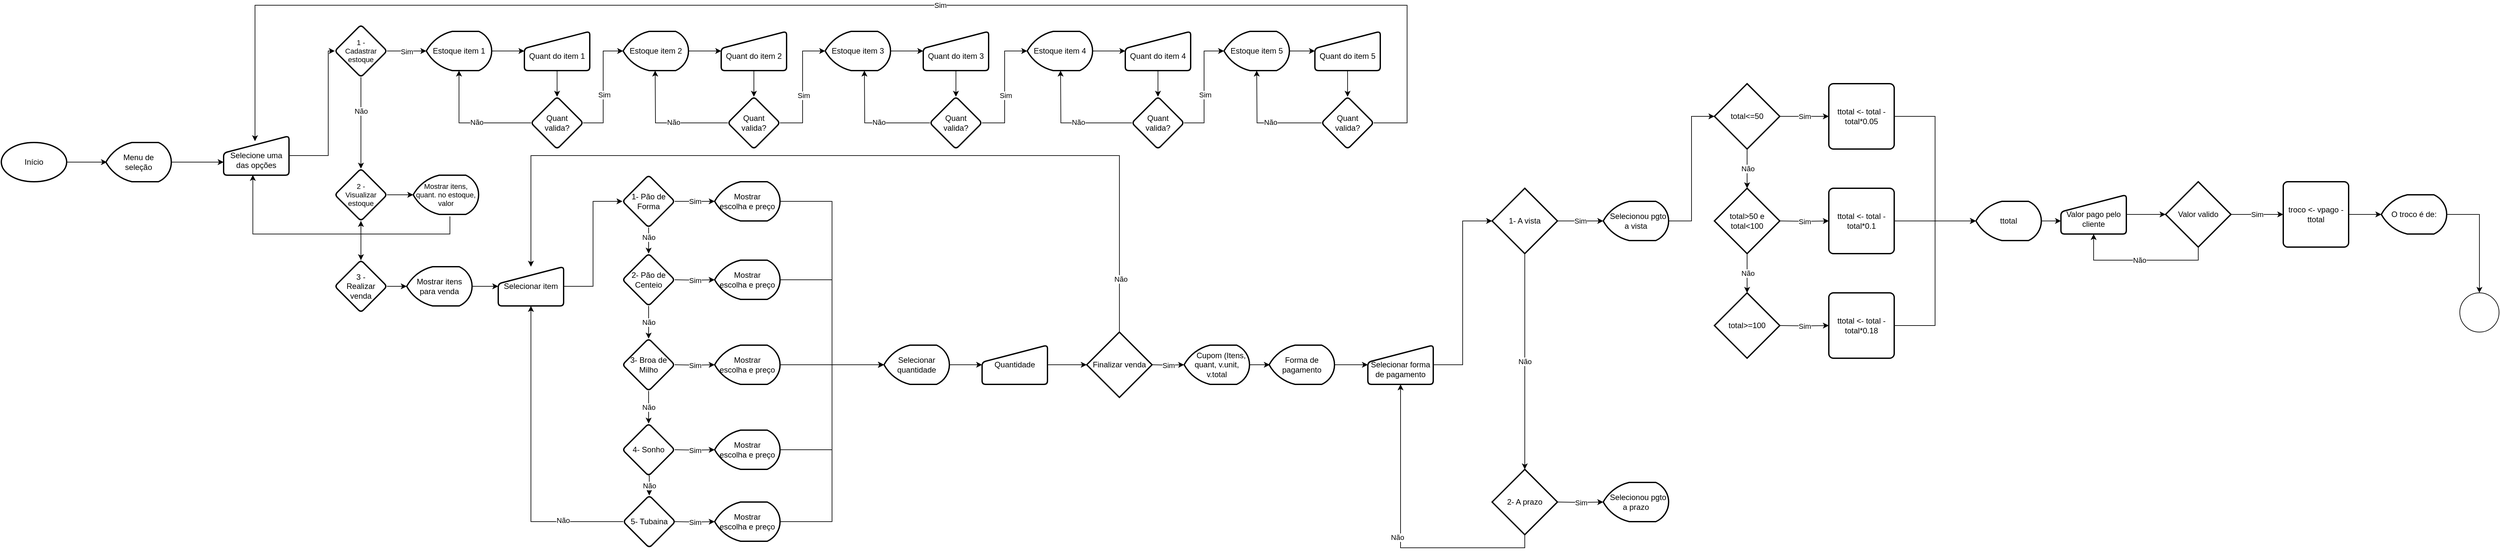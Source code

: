 <mxfile version="21.1.8" type="github">
  <diagram name="Página-1" id="OIUwpwaMgwmhtbwfHeuS">
    <mxGraphModel dx="861" dy="465" grid="1" gridSize="10" guides="1" tooltips="1" connect="1" arrows="1" fold="1" page="1" pageScale="1" pageWidth="827" pageHeight="1169" math="0" shadow="0">
      <root>
        <mxCell id="0" />
        <mxCell id="1" parent="0" />
        <mxCell id="6ZioNpx4KFucAL6pxvhm-4" value="" style="edgeStyle=orthogonalEdgeStyle;rounded=0;orthogonalLoop=1;jettySize=auto;html=1;" edge="1" parent="1" source="6ZioNpx4KFucAL6pxvhm-1">
          <mxGeometry relative="1" as="geometry">
            <mxPoint x="201.5" y="260" as="targetPoint" />
          </mxGeometry>
        </mxCell>
        <mxCell id="6ZioNpx4KFucAL6pxvhm-1" value="Início" style="strokeWidth=2;html=1;shape=mxgraph.flowchart.start_1;whiteSpace=wrap;direction=west;" vertex="1" parent="1">
          <mxGeometry x="40" y="230" width="100" height="60" as="geometry" />
        </mxCell>
        <mxCell id="6ZioNpx4KFucAL6pxvhm-12" value="" style="edgeStyle=orthogonalEdgeStyle;rounded=0;orthogonalLoop=1;jettySize=auto;html=1;" edge="1" parent="1" source="6ZioNpx4KFucAL6pxvhm-8">
          <mxGeometry relative="1" as="geometry">
            <mxPoint x="380" y="260" as="targetPoint" />
          </mxGeometry>
        </mxCell>
        <mxCell id="6ZioNpx4KFucAL6pxvhm-8" value="Menu de&lt;br&gt;seleção" style="strokeWidth=2;html=1;shape=mxgraph.flowchart.display;whiteSpace=wrap;" vertex="1" parent="1">
          <mxGeometry x="200" y="230" width="100" height="60" as="geometry" />
        </mxCell>
        <mxCell id="6ZioNpx4KFucAL6pxvhm-16" value="" style="edgeStyle=orthogonalEdgeStyle;rounded=0;orthogonalLoop=1;jettySize=auto;html=1;" edge="1" parent="1" source="6ZioNpx4KFucAL6pxvhm-14" target="6ZioNpx4KFucAL6pxvhm-15">
          <mxGeometry relative="1" as="geometry">
            <Array as="points">
              <mxPoint x="540" y="250" />
              <mxPoint x="540" y="90" />
            </Array>
          </mxGeometry>
        </mxCell>
        <mxCell id="6ZioNpx4KFucAL6pxvhm-14" value="&lt;br&gt;Selecione uma das opções" style="html=1;strokeWidth=2;shape=manualInput;whiteSpace=wrap;rounded=1;size=26;arcSize=11;" vertex="1" parent="1">
          <mxGeometry x="380" y="220" width="100" height="60" as="geometry" />
        </mxCell>
        <mxCell id="6ZioNpx4KFucAL6pxvhm-18" value="Sim" style="edgeStyle=orthogonalEdgeStyle;rounded=0;orthogonalLoop=1;jettySize=auto;html=1;" edge="1" parent="1" source="6ZioNpx4KFucAL6pxvhm-15">
          <mxGeometry relative="1" as="geometry">
            <mxPoint x="690" y="90" as="targetPoint" />
          </mxGeometry>
        </mxCell>
        <mxCell id="_GQpZyahM_DliSHLMApN-1" style="edgeStyle=orthogonalEdgeStyle;rounded=0;orthogonalLoop=1;jettySize=auto;html=1;entryX=0.5;entryY=0;entryDx=0;entryDy=0;" edge="1" parent="1" source="6ZioNpx4KFucAL6pxvhm-15" target="_GQpZyahM_DliSHLMApN-3">
          <mxGeometry relative="1" as="geometry">
            <mxPoint x="590" y="290" as="targetPoint" />
          </mxGeometry>
        </mxCell>
        <mxCell id="_GQpZyahM_DliSHLMApN-4" value="Não" style="edgeLabel;html=1;align=center;verticalAlign=middle;resizable=0;points=[];" vertex="1" connectable="0" parent="_GQpZyahM_DliSHLMApN-1">
          <mxGeometry x="-0.263" relative="1" as="geometry">
            <mxPoint as="offset" />
          </mxGeometry>
        </mxCell>
        <mxCell id="6ZioNpx4KFucAL6pxvhm-15" value="1 -&lt;br style=&quot;font-size: 11px;&quot;&gt;Cadastrar&lt;br style=&quot;font-size: 11px;&quot;&gt;estoque" style="rhombus;whiteSpace=wrap;html=1;strokeWidth=2;rounded=1;arcSize=11;fontSize=11;" vertex="1" parent="1">
          <mxGeometry x="550" y="50" width="80" height="80" as="geometry" />
        </mxCell>
        <mxCell id="6ZioNpx4KFucAL6pxvhm-26" value="" style="edgeStyle=orthogonalEdgeStyle;rounded=0;orthogonalLoop=1;jettySize=auto;html=1;" edge="1" parent="1" source="6ZioNpx4KFucAL6pxvhm-20" target="6ZioNpx4KFucAL6pxvhm-25">
          <mxGeometry relative="1" as="geometry" />
        </mxCell>
        <mxCell id="6ZioNpx4KFucAL6pxvhm-20" value="Estoque item 1" style="strokeWidth=2;html=1;shape=mxgraph.flowchart.display;whiteSpace=wrap;" vertex="1" parent="1">
          <mxGeometry x="690" y="60" width="100" height="60" as="geometry" />
        </mxCell>
        <mxCell id="6ZioNpx4KFucAL6pxvhm-55" style="edgeStyle=orthogonalEdgeStyle;rounded=0;orthogonalLoop=1;jettySize=auto;html=1;" edge="1" parent="1" source="6ZioNpx4KFucAL6pxvhm-25" target="6ZioNpx4KFucAL6pxvhm-53">
          <mxGeometry relative="1" as="geometry" />
        </mxCell>
        <mxCell id="6ZioNpx4KFucAL6pxvhm-25" value="&lt;br&gt;Quant do item 1" style="html=1;strokeWidth=2;shape=manualInput;whiteSpace=wrap;rounded=1;size=26;arcSize=11;" vertex="1" parent="1">
          <mxGeometry x="840" y="60" width="100" height="60" as="geometry" />
        </mxCell>
        <mxCell id="6ZioNpx4KFucAL6pxvhm-27" value="" style="edgeStyle=orthogonalEdgeStyle;rounded=0;orthogonalLoop=1;jettySize=auto;html=1;" edge="1" parent="1" source="6ZioNpx4KFucAL6pxvhm-28" target="6ZioNpx4KFucAL6pxvhm-29">
          <mxGeometry relative="1" as="geometry" />
        </mxCell>
        <mxCell id="6ZioNpx4KFucAL6pxvhm-28" value="Estoque item 2" style="strokeWidth=2;html=1;shape=mxgraph.flowchart.display;whiteSpace=wrap;" vertex="1" parent="1">
          <mxGeometry x="991" y="60" width="100" height="60" as="geometry" />
        </mxCell>
        <mxCell id="6ZioNpx4KFucAL6pxvhm-91" value="" style="edgeStyle=orthogonalEdgeStyle;rounded=0;orthogonalLoop=1;jettySize=auto;html=1;" edge="1" parent="1" source="6ZioNpx4KFucAL6pxvhm-29" target="6ZioNpx4KFucAL6pxvhm-64">
          <mxGeometry relative="1" as="geometry" />
        </mxCell>
        <mxCell id="6ZioNpx4KFucAL6pxvhm-29" value="&lt;br&gt;Quant do item 2" style="html=1;strokeWidth=2;shape=manualInput;whiteSpace=wrap;rounded=1;size=26;arcSize=11;" vertex="1" parent="1">
          <mxGeometry x="1141" y="60" width="100" height="60" as="geometry" />
        </mxCell>
        <mxCell id="6ZioNpx4KFucAL6pxvhm-32" value="" style="edgeStyle=orthogonalEdgeStyle;rounded=0;orthogonalLoop=1;jettySize=auto;html=1;" edge="1" parent="1" source="6ZioNpx4KFucAL6pxvhm-33" target="6ZioNpx4KFucAL6pxvhm-34">
          <mxGeometry relative="1" as="geometry" />
        </mxCell>
        <mxCell id="6ZioNpx4KFucAL6pxvhm-33" value="Estoque item 3" style="strokeWidth=2;html=1;shape=mxgraph.flowchart.display;whiteSpace=wrap;" vertex="1" parent="1">
          <mxGeometry x="1300" y="60" width="100" height="60" as="geometry" />
        </mxCell>
        <mxCell id="6ZioNpx4KFucAL6pxvhm-93" style="edgeStyle=orthogonalEdgeStyle;rounded=0;orthogonalLoop=1;jettySize=auto;html=1;entryX=0.5;entryY=0;entryDx=0;entryDy=0;" edge="1" parent="1" source="6ZioNpx4KFucAL6pxvhm-34" target="6ZioNpx4KFucAL6pxvhm-70">
          <mxGeometry relative="1" as="geometry" />
        </mxCell>
        <mxCell id="6ZioNpx4KFucAL6pxvhm-34" value="&lt;br&gt;Quant do item 3" style="html=1;strokeWidth=2;shape=manualInput;whiteSpace=wrap;rounded=1;size=26;arcSize=11;" vertex="1" parent="1">
          <mxGeometry x="1450" y="60" width="100" height="60" as="geometry" />
        </mxCell>
        <mxCell id="6ZioNpx4KFucAL6pxvhm-38" value="" style="edgeStyle=orthogonalEdgeStyle;rounded=0;orthogonalLoop=1;jettySize=auto;html=1;" edge="1" parent="1" source="6ZioNpx4KFucAL6pxvhm-39" target="6ZioNpx4KFucAL6pxvhm-40">
          <mxGeometry relative="1" as="geometry" />
        </mxCell>
        <mxCell id="6ZioNpx4KFucAL6pxvhm-39" value="Estoque item 4" style="strokeWidth=2;html=1;shape=mxgraph.flowchart.display;whiteSpace=wrap;" vertex="1" parent="1">
          <mxGeometry x="1609" y="60" width="100" height="60" as="geometry" />
        </mxCell>
        <mxCell id="6ZioNpx4KFucAL6pxvhm-94" style="edgeStyle=orthogonalEdgeStyle;rounded=0;orthogonalLoop=1;jettySize=auto;html=1;" edge="1" parent="1" source="6ZioNpx4KFucAL6pxvhm-40" target="6ZioNpx4KFucAL6pxvhm-85">
          <mxGeometry relative="1" as="geometry" />
        </mxCell>
        <mxCell id="6ZioNpx4KFucAL6pxvhm-40" value="&lt;br&gt;Quant do item 4" style="html=1;strokeWidth=2;shape=manualInput;whiteSpace=wrap;rounded=1;size=26;arcSize=11;" vertex="1" parent="1">
          <mxGeometry x="1759" y="60" width="100" height="60" as="geometry" />
        </mxCell>
        <mxCell id="6ZioNpx4KFucAL6pxvhm-42" value="" style="edgeStyle=orthogonalEdgeStyle;rounded=0;orthogonalLoop=1;jettySize=auto;html=1;" edge="1" parent="1" source="6ZioNpx4KFucAL6pxvhm-43" target="6ZioNpx4KFucAL6pxvhm-44">
          <mxGeometry relative="1" as="geometry" />
        </mxCell>
        <mxCell id="6ZioNpx4KFucAL6pxvhm-43" value="Estoque item 5" style="strokeWidth=2;html=1;shape=mxgraph.flowchart.display;whiteSpace=wrap;" vertex="1" parent="1">
          <mxGeometry x="1910" y="60" width="100" height="60" as="geometry" />
        </mxCell>
        <mxCell id="6ZioNpx4KFucAL6pxvhm-95" style="edgeStyle=orthogonalEdgeStyle;rounded=0;orthogonalLoop=1;jettySize=auto;html=1;entryX=0.5;entryY=0;entryDx=0;entryDy=0;" edge="1" parent="1" source="6ZioNpx4KFucAL6pxvhm-44" target="6ZioNpx4KFucAL6pxvhm-90">
          <mxGeometry relative="1" as="geometry" />
        </mxCell>
        <mxCell id="6ZioNpx4KFucAL6pxvhm-44" value="&lt;br&gt;Quant do item 5" style="html=1;strokeWidth=2;shape=manualInput;whiteSpace=wrap;rounded=1;size=26;arcSize=11;" vertex="1" parent="1">
          <mxGeometry x="2049" y="60" width="100" height="60" as="geometry" />
        </mxCell>
        <mxCell id="6ZioNpx4KFucAL6pxvhm-56" style="edgeStyle=orthogonalEdgeStyle;rounded=0;orthogonalLoop=1;jettySize=auto;html=1;entryX=0;entryY=0.5;entryDx=0;entryDy=0;entryPerimeter=0;" edge="1" parent="1" source="6ZioNpx4KFucAL6pxvhm-53" target="6ZioNpx4KFucAL6pxvhm-28">
          <mxGeometry relative="1" as="geometry" />
        </mxCell>
        <mxCell id="6ZioNpx4KFucAL6pxvhm-57" value="Sim" style="edgeLabel;html=1;align=center;verticalAlign=middle;resizable=0;points=[];" vertex="1" connectable="0" parent="6ZioNpx4KFucAL6pxvhm-56">
          <mxGeometry x="-0.14" relative="1" as="geometry">
            <mxPoint x="1" as="offset" />
          </mxGeometry>
        </mxCell>
        <mxCell id="6ZioNpx4KFucAL6pxvhm-58" style="edgeStyle=orthogonalEdgeStyle;rounded=0;orthogonalLoop=1;jettySize=auto;html=1;" edge="1" parent="1" source="6ZioNpx4KFucAL6pxvhm-53" target="6ZioNpx4KFucAL6pxvhm-20">
          <mxGeometry relative="1" as="geometry" />
        </mxCell>
        <mxCell id="6ZioNpx4KFucAL6pxvhm-59" value="Não" style="edgeLabel;html=1;align=center;verticalAlign=middle;resizable=0;points=[];" vertex="1" connectable="0" parent="6ZioNpx4KFucAL6pxvhm-58">
          <mxGeometry x="-0.126" y="-1" relative="1" as="geometry">
            <mxPoint as="offset" />
          </mxGeometry>
        </mxCell>
        <mxCell id="6ZioNpx4KFucAL6pxvhm-53" value="Quant&lt;br&gt;valida?" style="rhombus;whiteSpace=wrap;html=1;strokeWidth=2;rounded=1;arcSize=11;" vertex="1" parent="1">
          <mxGeometry x="850" y="160" width="80" height="80" as="geometry" />
        </mxCell>
        <mxCell id="6ZioNpx4KFucAL6pxvhm-60" style="edgeStyle=orthogonalEdgeStyle;rounded=0;orthogonalLoop=1;jettySize=auto;html=1;entryX=0;entryY=0.5;entryDx=0;entryDy=0;entryPerimeter=0;" edge="1" parent="1" source="6ZioNpx4KFucAL6pxvhm-64" target="6ZioNpx4KFucAL6pxvhm-33">
          <mxGeometry relative="1" as="geometry">
            <mxPoint x="1291" y="90" as="targetPoint" />
          </mxGeometry>
        </mxCell>
        <mxCell id="6ZioNpx4KFucAL6pxvhm-61" value="Sim" style="edgeLabel;html=1;align=center;verticalAlign=middle;resizable=0;points=[];" vertex="1" connectable="0" parent="6ZioNpx4KFucAL6pxvhm-60">
          <mxGeometry x="-0.14" relative="1" as="geometry">
            <mxPoint x="1" as="offset" />
          </mxGeometry>
        </mxCell>
        <mxCell id="6ZioNpx4KFucAL6pxvhm-62" style="edgeStyle=orthogonalEdgeStyle;rounded=0;orthogonalLoop=1;jettySize=auto;html=1;" edge="1" parent="1" source="6ZioNpx4KFucAL6pxvhm-64">
          <mxGeometry relative="1" as="geometry">
            <mxPoint x="1040" y="120" as="targetPoint" />
          </mxGeometry>
        </mxCell>
        <mxCell id="6ZioNpx4KFucAL6pxvhm-63" value="Não" style="edgeLabel;html=1;align=center;verticalAlign=middle;resizable=0;points=[];" vertex="1" connectable="0" parent="6ZioNpx4KFucAL6pxvhm-62">
          <mxGeometry x="-0.126" y="-1" relative="1" as="geometry">
            <mxPoint as="offset" />
          </mxGeometry>
        </mxCell>
        <mxCell id="6ZioNpx4KFucAL6pxvhm-64" value="Quant&lt;br&gt;valida?" style="rhombus;whiteSpace=wrap;html=1;strokeWidth=2;rounded=1;arcSize=11;" vertex="1" parent="1">
          <mxGeometry x="1151" y="160" width="80" height="80" as="geometry" />
        </mxCell>
        <mxCell id="6ZioNpx4KFucAL6pxvhm-66" style="edgeStyle=orthogonalEdgeStyle;rounded=0;orthogonalLoop=1;jettySize=auto;html=1;entryX=0;entryY=0.5;entryDx=0;entryDy=0;entryPerimeter=0;" edge="1" parent="1" source="6ZioNpx4KFucAL6pxvhm-70" target="6ZioNpx4KFucAL6pxvhm-39">
          <mxGeometry relative="1" as="geometry">
            <mxPoint x="1620" y="90" as="targetPoint" />
          </mxGeometry>
        </mxCell>
        <mxCell id="6ZioNpx4KFucAL6pxvhm-67" value="Sim" style="edgeLabel;html=1;align=center;verticalAlign=middle;resizable=0;points=[];" vertex="1" connectable="0" parent="6ZioNpx4KFucAL6pxvhm-66">
          <mxGeometry x="-0.14" relative="1" as="geometry">
            <mxPoint x="1" as="offset" />
          </mxGeometry>
        </mxCell>
        <mxCell id="6ZioNpx4KFucAL6pxvhm-68" style="edgeStyle=orthogonalEdgeStyle;rounded=0;orthogonalLoop=1;jettySize=auto;html=1;" edge="1" parent="1" source="6ZioNpx4KFucAL6pxvhm-70">
          <mxGeometry relative="1" as="geometry">
            <mxPoint x="1360" y="120" as="targetPoint" />
          </mxGeometry>
        </mxCell>
        <mxCell id="6ZioNpx4KFucAL6pxvhm-69" value="Não" style="edgeLabel;html=1;align=center;verticalAlign=middle;resizable=0;points=[];" vertex="1" connectable="0" parent="6ZioNpx4KFucAL6pxvhm-68">
          <mxGeometry x="-0.126" y="-1" relative="1" as="geometry">
            <mxPoint as="offset" />
          </mxGeometry>
        </mxCell>
        <mxCell id="6ZioNpx4KFucAL6pxvhm-70" value="Quant&lt;br&gt;valida?" style="rhombus;whiteSpace=wrap;html=1;strokeWidth=2;rounded=1;arcSize=11;" vertex="1" parent="1">
          <mxGeometry x="1460" y="160" width="80" height="80" as="geometry" />
        </mxCell>
        <mxCell id="6ZioNpx4KFucAL6pxvhm-81" style="edgeStyle=orthogonalEdgeStyle;rounded=0;orthogonalLoop=1;jettySize=auto;html=1;entryX=0;entryY=0.5;entryDx=0;entryDy=0;entryPerimeter=0;" edge="1" parent="1" source="6ZioNpx4KFucAL6pxvhm-85" target="6ZioNpx4KFucAL6pxvhm-43">
          <mxGeometry relative="1" as="geometry">
            <mxPoint x="1920" y="90" as="targetPoint" />
          </mxGeometry>
        </mxCell>
        <mxCell id="6ZioNpx4KFucAL6pxvhm-82" value="Sim" style="edgeLabel;html=1;align=center;verticalAlign=middle;resizable=0;points=[];" vertex="1" connectable="0" parent="6ZioNpx4KFucAL6pxvhm-81">
          <mxGeometry x="-0.14" relative="1" as="geometry">
            <mxPoint x="1" as="offset" />
          </mxGeometry>
        </mxCell>
        <mxCell id="6ZioNpx4KFucAL6pxvhm-83" style="edgeStyle=orthogonalEdgeStyle;rounded=0;orthogonalLoop=1;jettySize=auto;html=1;" edge="1" parent="1" source="6ZioNpx4KFucAL6pxvhm-85">
          <mxGeometry relative="1" as="geometry">
            <mxPoint x="1660" y="120" as="targetPoint" />
          </mxGeometry>
        </mxCell>
        <mxCell id="6ZioNpx4KFucAL6pxvhm-84" value="Não" style="edgeLabel;html=1;align=center;verticalAlign=middle;resizable=0;points=[];" vertex="1" connectable="0" parent="6ZioNpx4KFucAL6pxvhm-83">
          <mxGeometry x="-0.126" y="-1" relative="1" as="geometry">
            <mxPoint as="offset" />
          </mxGeometry>
        </mxCell>
        <mxCell id="6ZioNpx4KFucAL6pxvhm-85" value="Quant&lt;br&gt;valida?" style="rhombus;whiteSpace=wrap;html=1;strokeWidth=2;rounded=1;arcSize=11;" vertex="1" parent="1">
          <mxGeometry x="1769" y="160" width="80" height="80" as="geometry" />
        </mxCell>
        <mxCell id="6ZioNpx4KFucAL6pxvhm-86" style="edgeStyle=orthogonalEdgeStyle;rounded=0;orthogonalLoop=1;jettySize=auto;html=1;entryX=0.48;entryY=0.133;entryDx=0;entryDy=0;entryPerimeter=0;" edge="1" parent="1" source="6ZioNpx4KFucAL6pxvhm-90" target="6ZioNpx4KFucAL6pxvhm-14">
          <mxGeometry relative="1" as="geometry">
            <mxPoint x="2210" y="90" as="targetPoint" />
            <Array as="points">
              <mxPoint x="2190" y="200" />
              <mxPoint x="2190" y="20" />
              <mxPoint x="428" y="20" />
            </Array>
          </mxGeometry>
        </mxCell>
        <mxCell id="6ZioNpx4KFucAL6pxvhm-87" value="Sim" style="edgeLabel;html=1;align=center;verticalAlign=middle;resizable=0;points=[];" vertex="1" connectable="0" parent="6ZioNpx4KFucAL6pxvhm-86">
          <mxGeometry x="-0.14" relative="1" as="geometry">
            <mxPoint x="1" as="offset" />
          </mxGeometry>
        </mxCell>
        <mxCell id="6ZioNpx4KFucAL6pxvhm-88" style="edgeStyle=orthogonalEdgeStyle;rounded=0;orthogonalLoop=1;jettySize=auto;html=1;" edge="1" parent="1" source="6ZioNpx4KFucAL6pxvhm-90">
          <mxGeometry relative="1" as="geometry">
            <mxPoint x="1960" y="120" as="targetPoint" />
          </mxGeometry>
        </mxCell>
        <mxCell id="6ZioNpx4KFucAL6pxvhm-89" value="Não" style="edgeLabel;html=1;align=center;verticalAlign=middle;resizable=0;points=[];" vertex="1" connectable="0" parent="6ZioNpx4KFucAL6pxvhm-88">
          <mxGeometry x="-0.126" y="-1" relative="1" as="geometry">
            <mxPoint as="offset" />
          </mxGeometry>
        </mxCell>
        <mxCell id="6ZioNpx4KFucAL6pxvhm-90" value="Quant&lt;br&gt;valida?" style="rhombus;whiteSpace=wrap;html=1;strokeWidth=2;rounded=1;arcSize=11;" vertex="1" parent="1">
          <mxGeometry x="2059" y="160" width="80" height="80" as="geometry" />
        </mxCell>
        <mxCell id="_GQpZyahM_DliSHLMApN-5" style="edgeStyle=orthogonalEdgeStyle;rounded=0;orthogonalLoop=1;jettySize=auto;html=1;entryX=0;entryY=0.5;entryDx=0;entryDy=0;entryPerimeter=0;" edge="1" parent="1" source="_GQpZyahM_DliSHLMApN-3" target="_GQpZyahM_DliSHLMApN-6">
          <mxGeometry relative="1" as="geometry">
            <mxPoint x="670" y="310" as="targetPoint" />
          </mxGeometry>
        </mxCell>
        <mxCell id="_GQpZyahM_DliSHLMApN-8" style="edgeStyle=orthogonalEdgeStyle;rounded=0;orthogonalLoop=1;jettySize=auto;html=1;" edge="1" parent="1" source="_GQpZyahM_DliSHLMApN-3">
          <mxGeometry relative="1" as="geometry">
            <mxPoint x="590" y="410.0" as="targetPoint" />
          </mxGeometry>
        </mxCell>
        <mxCell id="_GQpZyahM_DliSHLMApN-3" value="2 -&lt;br style=&quot;font-size: 11px;&quot;&gt;Visualizar&lt;br style=&quot;font-size: 11px;&quot;&gt;estoque" style="rhombus;whiteSpace=wrap;html=1;strokeWidth=2;rounded=1;arcSize=11;fontSize=11;" vertex="1" parent="1">
          <mxGeometry x="550" y="270" width="80" height="80" as="geometry" />
        </mxCell>
        <mxCell id="_GQpZyahM_DliSHLMApN-7" style="edgeStyle=orthogonalEdgeStyle;rounded=0;orthogonalLoop=1;jettySize=auto;html=1;entryX=0.447;entryY=0.993;entryDx=0;entryDy=0;entryPerimeter=0;exitX=0.561;exitY=1.05;exitDx=0;exitDy=0;exitPerimeter=0;" edge="1" parent="1" source="_GQpZyahM_DliSHLMApN-6" target="6ZioNpx4KFucAL6pxvhm-14">
          <mxGeometry relative="1" as="geometry">
            <Array as="points">
              <mxPoint x="726" y="370" />
              <mxPoint x="425" y="370" />
            </Array>
          </mxGeometry>
        </mxCell>
        <mxCell id="_GQpZyahM_DliSHLMApN-6" value="Mostrar itens, quant. no estoque, valor" style="strokeWidth=2;html=1;shape=mxgraph.flowchart.display;whiteSpace=wrap;fontSize=11;" vertex="1" parent="1">
          <mxGeometry x="670" y="280" width="100" height="60" as="geometry" />
        </mxCell>
        <mxCell id="_GQpZyahM_DliSHLMApN-11" value="" style="edgeStyle=orthogonalEdgeStyle;rounded=0;orthogonalLoop=1;jettySize=auto;html=1;exitX=0.5;exitY=0;exitDx=0;exitDy=0;" edge="1" parent="1" source="_GQpZyahM_DliSHLMApN-10" target="_GQpZyahM_DliSHLMApN-3">
          <mxGeometry relative="1" as="geometry" />
        </mxCell>
        <mxCell id="_GQpZyahM_DliSHLMApN-14" style="edgeStyle=orthogonalEdgeStyle;rounded=0;orthogonalLoop=1;jettySize=auto;html=1;" edge="1" parent="1" source="_GQpZyahM_DliSHLMApN-10" target="_GQpZyahM_DliSHLMApN-13">
          <mxGeometry relative="1" as="geometry" />
        </mxCell>
        <mxCell id="_GQpZyahM_DliSHLMApN-10" value="3 -&lt;br&gt;Realizar&lt;br&gt;venda" style="rhombus;whiteSpace=wrap;html=1;strokeWidth=2;rounded=1;arcSize=11;" vertex="1" parent="1">
          <mxGeometry x="550" y="410" width="80" height="80" as="geometry" />
        </mxCell>
        <mxCell id="_GQpZyahM_DliSHLMApN-16" style="edgeStyle=orthogonalEdgeStyle;rounded=0;orthogonalLoop=1;jettySize=auto;html=1;entryX=0;entryY=0.5;entryDx=0;entryDy=0;" edge="1" parent="1" source="_GQpZyahM_DliSHLMApN-13" target="_GQpZyahM_DliSHLMApN-15">
          <mxGeometry relative="1" as="geometry" />
        </mxCell>
        <mxCell id="_GQpZyahM_DliSHLMApN-13" value="Mostrar itens&lt;br&gt;para venda" style="strokeWidth=2;html=1;shape=mxgraph.flowchart.display;whiteSpace=wrap;" vertex="1" parent="1">
          <mxGeometry x="660" y="420" width="100" height="60" as="geometry" />
        </mxCell>
        <mxCell id="_GQpZyahM_DliSHLMApN-17" style="edgeStyle=orthogonalEdgeStyle;rounded=0;orthogonalLoop=1;jettySize=auto;html=1;entryX=0;entryY=0.5;entryDx=0;entryDy=0;" edge="1" parent="1" source="_GQpZyahM_DliSHLMApN-15" target="_GQpZyahM_DliSHLMApN-19">
          <mxGeometry relative="1" as="geometry">
            <mxPoint x="950" y="360" as="targetPoint" />
          </mxGeometry>
        </mxCell>
        <mxCell id="_GQpZyahM_DliSHLMApN-15" value="Selecionar item" style="html=1;strokeWidth=2;shape=manualInput;whiteSpace=wrap;rounded=1;size=26;arcSize=11;" vertex="1" parent="1">
          <mxGeometry x="800" y="420" width="100" height="60" as="geometry" />
        </mxCell>
        <mxCell id="_GQpZyahM_DliSHLMApN-21" value="" style="edgeStyle=orthogonalEdgeStyle;rounded=0;orthogonalLoop=1;jettySize=auto;html=1;" edge="1" parent="1" source="_GQpZyahM_DliSHLMApN-19" target="_GQpZyahM_DliSHLMApN-20">
          <mxGeometry relative="1" as="geometry" />
        </mxCell>
        <mxCell id="_GQpZyahM_DliSHLMApN-22" value="Não" style="edgeLabel;html=1;align=center;verticalAlign=middle;resizable=0;points=[];" vertex="1" connectable="0" parent="_GQpZyahM_DliSHLMApN-21">
          <mxGeometry x="-0.25" y="4" relative="1" as="geometry">
            <mxPoint x="-4" as="offset" />
          </mxGeometry>
        </mxCell>
        <mxCell id="_GQpZyahM_DliSHLMApN-31" value="Sim" style="edgeStyle=orthogonalEdgeStyle;rounded=0;orthogonalLoop=1;jettySize=auto;html=1;" edge="1" parent="1" source="_GQpZyahM_DliSHLMApN-19" target="_GQpZyahM_DliSHLMApN-32">
          <mxGeometry relative="1" as="geometry">
            <mxPoint x="1130" y="320" as="targetPoint" />
          </mxGeometry>
        </mxCell>
        <mxCell id="_GQpZyahM_DliSHLMApN-19" value="1- Pão de&lt;br&gt;Forma" style="rhombus;whiteSpace=wrap;html=1;strokeWidth=2;rounded=1;arcSize=11;" vertex="1" parent="1">
          <mxGeometry x="990" y="280" width="80" height="80" as="geometry" />
        </mxCell>
        <mxCell id="_GQpZyahM_DliSHLMApN-24" value="Não" style="edgeStyle=orthogonalEdgeStyle;rounded=0;orthogonalLoop=1;jettySize=auto;html=1;entryX=0.5;entryY=0;entryDx=0;entryDy=0;" edge="1" parent="1" source="_GQpZyahM_DliSHLMApN-20" target="_GQpZyahM_DliSHLMApN-23">
          <mxGeometry relative="1" as="geometry" />
        </mxCell>
        <mxCell id="_GQpZyahM_DliSHLMApN-20" value="2- Pão de&lt;br&gt;Centeio" style="rhombus;whiteSpace=wrap;html=1;strokeWidth=2;rounded=1;arcSize=11;" vertex="1" parent="1">
          <mxGeometry x="990" y="400" width="80" height="80" as="geometry" />
        </mxCell>
        <mxCell id="_GQpZyahM_DliSHLMApN-23" value="3- Broa de Milho" style="rhombus;whiteSpace=wrap;html=1;strokeWidth=2;rounded=1;arcSize=11;" vertex="1" parent="1">
          <mxGeometry x="990" y="530" width="80" height="80" as="geometry" />
        </mxCell>
        <mxCell id="_GQpZyahM_DliSHLMApN-25" value="Não" style="edgeStyle=orthogonalEdgeStyle;rounded=0;orthogonalLoop=1;jettySize=auto;html=1;entryX=0.5;entryY=0;entryDx=0;entryDy=0;exitX=0.5;exitY=1;exitDx=0;exitDy=0;" edge="1" parent="1" target="_GQpZyahM_DliSHLMApN-26" source="_GQpZyahM_DliSHLMApN-23">
          <mxGeometry relative="1" as="geometry">
            <mxPoint x="1030" y="620" as="sourcePoint" />
          </mxGeometry>
        </mxCell>
        <mxCell id="_GQpZyahM_DliSHLMApN-26" value="4- Sonho" style="rhombus;whiteSpace=wrap;html=1;strokeWidth=2;rounded=1;arcSize=11;" vertex="1" parent="1">
          <mxGeometry x="990" y="660" width="80" height="80" as="geometry" />
        </mxCell>
        <mxCell id="_GQpZyahM_DliSHLMApN-27" value="Não" style="edgeStyle=orthogonalEdgeStyle;rounded=0;orthogonalLoop=1;jettySize=auto;html=1;entryX=0.5;entryY=0;entryDx=0;entryDy=0;" edge="1" parent="1" target="_GQpZyahM_DliSHLMApN-28">
          <mxGeometry relative="1" as="geometry">
            <mxPoint x="1030" y="740" as="sourcePoint" />
          </mxGeometry>
        </mxCell>
        <mxCell id="_GQpZyahM_DliSHLMApN-29" style="edgeStyle=orthogonalEdgeStyle;rounded=0;orthogonalLoop=1;jettySize=auto;html=1;entryX=0.5;entryY=1;entryDx=0;entryDy=0;" edge="1" parent="1" source="_GQpZyahM_DliSHLMApN-28" target="_GQpZyahM_DliSHLMApN-15">
          <mxGeometry relative="1" as="geometry" />
        </mxCell>
        <mxCell id="_GQpZyahM_DliSHLMApN-30" value="Não" style="edgeLabel;html=1;align=center;verticalAlign=middle;resizable=0;points=[];" vertex="1" connectable="0" parent="_GQpZyahM_DliSHLMApN-29">
          <mxGeometry x="-0.609" y="-2" relative="1" as="geometry">
            <mxPoint as="offset" />
          </mxGeometry>
        </mxCell>
        <mxCell id="_GQpZyahM_DliSHLMApN-28" value="5- Tubaina" style="rhombus;whiteSpace=wrap;html=1;strokeWidth=2;rounded=1;arcSize=11;" vertex="1" parent="1">
          <mxGeometry x="991" y="770" width="80" height="80" as="geometry" />
        </mxCell>
        <mxCell id="_GQpZyahM_DliSHLMApN-42" style="edgeStyle=orthogonalEdgeStyle;rounded=0;orthogonalLoop=1;jettySize=auto;html=1;entryX=0;entryY=0.5;entryDx=0;entryDy=0;entryPerimeter=0;" edge="1" parent="1" source="_GQpZyahM_DliSHLMApN-32" target="_GQpZyahM_DliSHLMApN-76">
          <mxGeometry relative="1" as="geometry" />
        </mxCell>
        <mxCell id="_GQpZyahM_DliSHLMApN-32" value="Mostrar&lt;br&gt;escolha e preço" style="strokeWidth=2;html=1;shape=mxgraph.flowchart.display;whiteSpace=wrap;" vertex="1" parent="1">
          <mxGeometry x="1131" y="290" width="100" height="60" as="geometry" />
        </mxCell>
        <mxCell id="_GQpZyahM_DliSHLMApN-33" value="Sim" style="edgeStyle=orthogonalEdgeStyle;rounded=0;orthogonalLoop=1;jettySize=auto;html=1;" edge="1" parent="1" target="_GQpZyahM_DliSHLMApN-34">
          <mxGeometry relative="1" as="geometry">
            <mxPoint x="1130" y="440" as="targetPoint" />
            <mxPoint x="1070" y="440" as="sourcePoint" />
          </mxGeometry>
        </mxCell>
        <mxCell id="_GQpZyahM_DliSHLMApN-43" style="edgeStyle=orthogonalEdgeStyle;rounded=0;orthogonalLoop=1;jettySize=auto;html=1;entryX=0;entryY=0.5;entryDx=0;entryDy=0;entryPerimeter=0;" edge="1" parent="1" source="_GQpZyahM_DliSHLMApN-34" target="_GQpZyahM_DliSHLMApN-76">
          <mxGeometry relative="1" as="geometry" />
        </mxCell>
        <mxCell id="_GQpZyahM_DliSHLMApN-34" value="Mostrar&lt;br&gt;escolha e preço" style="strokeWidth=2;html=1;shape=mxgraph.flowchart.display;whiteSpace=wrap;" vertex="1" parent="1">
          <mxGeometry x="1131" y="410" width="100" height="60" as="geometry" />
        </mxCell>
        <mxCell id="_GQpZyahM_DliSHLMApN-35" value="Sim" style="edgeStyle=orthogonalEdgeStyle;rounded=0;orthogonalLoop=1;jettySize=auto;html=1;" edge="1" parent="1" target="_GQpZyahM_DliSHLMApN-36">
          <mxGeometry relative="1" as="geometry">
            <mxPoint x="1130" y="570" as="targetPoint" />
            <mxPoint x="1070" y="570" as="sourcePoint" />
          </mxGeometry>
        </mxCell>
        <mxCell id="_GQpZyahM_DliSHLMApN-44" style="edgeStyle=orthogonalEdgeStyle;rounded=0;orthogonalLoop=1;jettySize=auto;html=1;entryX=0;entryY=0.5;entryDx=0;entryDy=0;entryPerimeter=0;" edge="1" parent="1" source="_GQpZyahM_DliSHLMApN-36" target="_GQpZyahM_DliSHLMApN-76">
          <mxGeometry relative="1" as="geometry" />
        </mxCell>
        <mxCell id="_GQpZyahM_DliSHLMApN-36" value="Mostrar&lt;br&gt;escolha e preço" style="strokeWidth=2;html=1;shape=mxgraph.flowchart.display;whiteSpace=wrap;" vertex="1" parent="1">
          <mxGeometry x="1131" y="540" width="100" height="60" as="geometry" />
        </mxCell>
        <mxCell id="_GQpZyahM_DliSHLMApN-37" value="Sim" style="edgeStyle=orthogonalEdgeStyle;rounded=0;orthogonalLoop=1;jettySize=auto;html=1;" edge="1" parent="1" target="_GQpZyahM_DliSHLMApN-38">
          <mxGeometry relative="1" as="geometry">
            <mxPoint x="1130" y="700" as="targetPoint" />
            <mxPoint x="1070" y="700" as="sourcePoint" />
          </mxGeometry>
        </mxCell>
        <mxCell id="_GQpZyahM_DliSHLMApN-45" style="edgeStyle=orthogonalEdgeStyle;rounded=0;orthogonalLoop=1;jettySize=auto;html=1;entryX=0;entryY=0.5;entryDx=0;entryDy=0;entryPerimeter=0;" edge="1" parent="1" source="_GQpZyahM_DliSHLMApN-38" target="_GQpZyahM_DliSHLMApN-76">
          <mxGeometry relative="1" as="geometry" />
        </mxCell>
        <mxCell id="_GQpZyahM_DliSHLMApN-38" value="Mostrar&lt;br&gt;escolha e preço" style="strokeWidth=2;html=1;shape=mxgraph.flowchart.display;whiteSpace=wrap;" vertex="1" parent="1">
          <mxGeometry x="1131" y="670" width="100" height="60" as="geometry" />
        </mxCell>
        <mxCell id="_GQpZyahM_DliSHLMApN-39" value="Sim" style="edgeStyle=orthogonalEdgeStyle;rounded=0;orthogonalLoop=1;jettySize=auto;html=1;" edge="1" parent="1" target="_GQpZyahM_DliSHLMApN-40">
          <mxGeometry relative="1" as="geometry">
            <mxPoint x="1130" y="810" as="targetPoint" />
            <mxPoint x="1070" y="810" as="sourcePoint" />
          </mxGeometry>
        </mxCell>
        <mxCell id="_GQpZyahM_DliSHLMApN-46" style="edgeStyle=orthogonalEdgeStyle;rounded=0;orthogonalLoop=1;jettySize=auto;html=1;entryX=0;entryY=0.5;entryDx=0;entryDy=0;entryPerimeter=0;" edge="1" parent="1" source="_GQpZyahM_DliSHLMApN-40" target="_GQpZyahM_DliSHLMApN-76">
          <mxGeometry relative="1" as="geometry" />
        </mxCell>
        <mxCell id="_GQpZyahM_DliSHLMApN-40" value="Mostrar&lt;br&gt;escolha e preço" style="strokeWidth=2;html=1;shape=mxgraph.flowchart.display;whiteSpace=wrap;" vertex="1" parent="1">
          <mxGeometry x="1131" y="780" width="100" height="60" as="geometry" />
        </mxCell>
        <mxCell id="_GQpZyahM_DliSHLMApN-48" value="Sim" style="edgeStyle=orthogonalEdgeStyle;rounded=0;orthogonalLoop=1;jettySize=auto;html=1;exitX=1;exitY=0.5;exitDx=0;exitDy=0;exitPerimeter=0;entryX=0;entryY=0.5;entryDx=0;entryDy=0;entryPerimeter=0;" edge="1" parent="1" target="_GQpZyahM_DliSHLMApN-53">
          <mxGeometry relative="1" as="geometry">
            <mxPoint x="1800" y="570" as="sourcePoint" />
            <mxPoint x="1830" y="570" as="targetPoint" />
          </mxGeometry>
        </mxCell>
        <mxCell id="_GQpZyahM_DliSHLMApN-49" style="edgeStyle=orthogonalEdgeStyle;rounded=0;orthogonalLoop=1;jettySize=auto;html=1;entryX=0.5;entryY=0;entryDx=0;entryDy=0;exitX=0.5;exitY=0;exitDx=0;exitDy=0;exitPerimeter=0;" edge="1" parent="1" source="_GQpZyahM_DliSHLMApN-52" target="_GQpZyahM_DliSHLMApN-15">
          <mxGeometry relative="1" as="geometry">
            <mxPoint x="1600" y="490" as="sourcePoint" />
            <Array as="points">
              <mxPoint x="1750" y="250" />
              <mxPoint x="850" y="250" />
            </Array>
          </mxGeometry>
        </mxCell>
        <mxCell id="_GQpZyahM_DliSHLMApN-50" value="Não" style="edgeLabel;html=1;align=center;verticalAlign=middle;resizable=0;points=[];" vertex="1" connectable="0" parent="_GQpZyahM_DliSHLMApN-49">
          <mxGeometry x="-0.879" y="-2" relative="1" as="geometry">
            <mxPoint as="offset" />
          </mxGeometry>
        </mxCell>
        <mxCell id="_GQpZyahM_DliSHLMApN-52" value="Finalizar venda" style="strokeWidth=2;html=1;shape=mxgraph.flowchart.decision;whiteSpace=wrap;" vertex="1" parent="1">
          <mxGeometry x="1700" y="520" width="100" height="100" as="geometry" />
        </mxCell>
        <mxCell id="_GQpZyahM_DliSHLMApN-54" style="edgeStyle=orthogonalEdgeStyle;rounded=0;orthogonalLoop=1;jettySize=auto;html=1;" edge="1" parent="1" source="_GQpZyahM_DliSHLMApN-53">
          <mxGeometry relative="1" as="geometry">
            <mxPoint x="1980" y="570" as="targetPoint" />
          </mxGeometry>
        </mxCell>
        <mxCell id="_GQpZyahM_DliSHLMApN-53" value="&amp;nbsp; &amp;nbsp; Cupom (Itens, quant, v.unit, v.total" style="strokeWidth=2;html=1;shape=mxgraph.flowchart.display;whiteSpace=wrap;" vertex="1" parent="1">
          <mxGeometry x="1849" y="540" width="100" height="60" as="geometry" />
        </mxCell>
        <mxCell id="_GQpZyahM_DliSHLMApN-57" style="edgeStyle=orthogonalEdgeStyle;rounded=0;orthogonalLoop=1;jettySize=auto;html=1;entryX=0;entryY=0.5;entryDx=0;entryDy=0;" edge="1" parent="1" source="_GQpZyahM_DliSHLMApN-55" target="_GQpZyahM_DliSHLMApN-56">
          <mxGeometry relative="1" as="geometry" />
        </mxCell>
        <mxCell id="_GQpZyahM_DliSHLMApN-55" value="Forma de pagamento" style="strokeWidth=2;html=1;shape=mxgraph.flowchart.display;whiteSpace=wrap;" vertex="1" parent="1">
          <mxGeometry x="1979" y="540" width="100" height="60" as="geometry" />
        </mxCell>
        <mxCell id="_GQpZyahM_DliSHLMApN-58" style="edgeStyle=orthogonalEdgeStyle;rounded=0;orthogonalLoop=1;jettySize=auto;html=1;entryX=0;entryY=0.5;entryDx=0;entryDy=0;entryPerimeter=0;" edge="1" parent="1" source="_GQpZyahM_DliSHLMApN-56" target="_GQpZyahM_DliSHLMApN-59">
          <mxGeometry relative="1" as="geometry">
            <mxPoint x="2300" y="410" as="targetPoint" />
          </mxGeometry>
        </mxCell>
        <mxCell id="_GQpZyahM_DliSHLMApN-56" value="&lt;br&gt;Selecionar forma de pagamento" style="html=1;strokeWidth=2;shape=manualInput;whiteSpace=wrap;rounded=1;size=26;arcSize=11;" vertex="1" parent="1">
          <mxGeometry x="2130" y="540" width="100" height="60" as="geometry" />
        </mxCell>
        <mxCell id="_GQpZyahM_DliSHLMApN-60" value="Não" style="edgeStyle=orthogonalEdgeStyle;rounded=0;orthogonalLoop=1;jettySize=auto;html=1;entryX=0.5;entryY=0;entryDx=0;entryDy=0;entryPerimeter=0;" edge="1" parent="1" source="_GQpZyahM_DliSHLMApN-59" target="_GQpZyahM_DliSHLMApN-61">
          <mxGeometry relative="1" as="geometry">
            <mxPoint x="2370" y="530" as="targetPoint" />
          </mxGeometry>
        </mxCell>
        <mxCell id="_GQpZyahM_DliSHLMApN-64" value="Sim" style="edgeStyle=orthogonalEdgeStyle;rounded=0;orthogonalLoop=1;jettySize=auto;html=1;entryX=0;entryY=0.5;entryDx=0;entryDy=0;entryPerimeter=0;" edge="1" parent="1" source="_GQpZyahM_DliSHLMApN-59" target="_GQpZyahM_DliSHLMApN-65">
          <mxGeometry relative="1" as="geometry">
            <mxPoint x="2470" y="350" as="targetPoint" />
          </mxGeometry>
        </mxCell>
        <mxCell id="_GQpZyahM_DliSHLMApN-59" value="1- A vista" style="strokeWidth=2;html=1;shape=mxgraph.flowchart.decision;whiteSpace=wrap;" vertex="1" parent="1">
          <mxGeometry x="2320" y="300" width="100" height="100" as="geometry" />
        </mxCell>
        <mxCell id="_GQpZyahM_DliSHLMApN-62" style="edgeStyle=orthogonalEdgeStyle;rounded=0;orthogonalLoop=1;jettySize=auto;html=1;entryX=0.5;entryY=1;entryDx=0;entryDy=0;exitX=0.5;exitY=1;exitDx=0;exitDy=0;exitPerimeter=0;" edge="1" parent="1" source="_GQpZyahM_DliSHLMApN-61" target="_GQpZyahM_DliSHLMApN-56">
          <mxGeometry relative="1" as="geometry" />
        </mxCell>
        <mxCell id="_GQpZyahM_DliSHLMApN-63" value="Não" style="edgeLabel;html=1;align=center;verticalAlign=middle;resizable=0;points=[];" vertex="1" connectable="0" parent="_GQpZyahM_DliSHLMApN-62">
          <mxGeometry x="-0.06" y="5" relative="1" as="geometry">
            <mxPoint y="-10" as="offset" />
          </mxGeometry>
        </mxCell>
        <mxCell id="_GQpZyahM_DliSHLMApN-61" value="2- A prazo" style="strokeWidth=2;html=1;shape=mxgraph.flowchart.decision;whiteSpace=wrap;" vertex="1" parent="1">
          <mxGeometry x="2320" y="730" width="100" height="100" as="geometry" />
        </mxCell>
        <mxCell id="_GQpZyahM_DliSHLMApN-66" style="edgeStyle=orthogonalEdgeStyle;rounded=0;orthogonalLoop=1;jettySize=auto;html=1;entryX=0;entryY=0.5;entryDx=0;entryDy=0;entryPerimeter=0;exitX=1;exitY=0.5;exitDx=0;exitDy=0;exitPerimeter=0;" edge="1" parent="1" source="_GQpZyahM_DliSHLMApN-65" target="_GQpZyahM_DliSHLMApN-67">
          <mxGeometry relative="1" as="geometry">
            <mxPoint x="2620" y="280" as="targetPoint" />
            <mxPoint x="2580" y="280" as="sourcePoint" />
          </mxGeometry>
        </mxCell>
        <mxCell id="_GQpZyahM_DliSHLMApN-65" value="&amp;nbsp; Selecionou pgto&lt;br&gt;a vista" style="strokeWidth=2;html=1;shape=mxgraph.flowchart.display;whiteSpace=wrap;" vertex="1" parent="1">
          <mxGeometry x="2490" y="320" width="100" height="60" as="geometry" />
        </mxCell>
        <mxCell id="_GQpZyahM_DliSHLMApN-68" value="Não" style="edgeStyle=orthogonalEdgeStyle;rounded=0;orthogonalLoop=1;jettySize=auto;html=1;" edge="1" parent="1" source="_GQpZyahM_DliSHLMApN-67">
          <mxGeometry relative="1" as="geometry">
            <mxPoint x="2710" y="300" as="targetPoint" />
          </mxGeometry>
        </mxCell>
        <mxCell id="_GQpZyahM_DliSHLMApN-74" value="Sim" style="edgeStyle=orthogonalEdgeStyle;rounded=0;orthogonalLoop=1;jettySize=auto;html=1;entryX=0;entryY=0.5;entryDx=0;entryDy=0;" edge="1" parent="1" source="_GQpZyahM_DliSHLMApN-67" target="_GQpZyahM_DliSHLMApN-82">
          <mxGeometry relative="1" as="geometry">
            <mxPoint x="2810" y="190" as="targetPoint" />
          </mxGeometry>
        </mxCell>
        <mxCell id="_GQpZyahM_DliSHLMApN-67" value="total&amp;lt;=50" style="strokeWidth=2;html=1;shape=mxgraph.flowchart.decision;whiteSpace=wrap;" vertex="1" parent="1">
          <mxGeometry x="2660" y="140" width="100" height="100" as="geometry" />
        </mxCell>
        <mxCell id="_GQpZyahM_DliSHLMApN-69" value="Não" style="edgeStyle=orthogonalEdgeStyle;rounded=0;orthogonalLoop=1;jettySize=auto;html=1;" edge="1" parent="1" source="_GQpZyahM_DliSHLMApN-70">
          <mxGeometry relative="1" as="geometry">
            <mxPoint x="2710" y="460" as="targetPoint" />
          </mxGeometry>
        </mxCell>
        <mxCell id="_GQpZyahM_DliSHLMApN-70" value="total&amp;gt;50 e total&amp;lt;100" style="strokeWidth=2;html=1;shape=mxgraph.flowchart.decision;whiteSpace=wrap;" vertex="1" parent="1">
          <mxGeometry x="2660" y="300" width="100" height="100" as="geometry" />
        </mxCell>
        <mxCell id="_GQpZyahM_DliSHLMApN-73" value="total&amp;gt;=100" style="strokeWidth=2;html=1;shape=mxgraph.flowchart.decision;whiteSpace=wrap;" vertex="1" parent="1">
          <mxGeometry x="2660" y="460" width="100" height="100" as="geometry" />
        </mxCell>
        <mxCell id="_GQpZyahM_DliSHLMApN-80" value="" style="edgeStyle=orthogonalEdgeStyle;rounded=0;orthogonalLoop=1;jettySize=auto;html=1;" edge="1" parent="1" source="_GQpZyahM_DliSHLMApN-76" target="_GQpZyahM_DliSHLMApN-78">
          <mxGeometry relative="1" as="geometry" />
        </mxCell>
        <mxCell id="_GQpZyahM_DliSHLMApN-76" value="Selecionar&lt;br&gt;quantidade" style="strokeWidth=2;html=1;shape=mxgraph.flowchart.display;whiteSpace=wrap;" vertex="1" parent="1">
          <mxGeometry x="1390" y="540" width="100" height="60" as="geometry" />
        </mxCell>
        <mxCell id="_GQpZyahM_DliSHLMApN-81" style="edgeStyle=orthogonalEdgeStyle;rounded=0;orthogonalLoop=1;jettySize=auto;html=1;entryX=0;entryY=0.5;entryDx=0;entryDy=0;entryPerimeter=0;" edge="1" parent="1" source="_GQpZyahM_DliSHLMApN-78" target="_GQpZyahM_DliSHLMApN-52">
          <mxGeometry relative="1" as="geometry" />
        </mxCell>
        <mxCell id="_GQpZyahM_DliSHLMApN-78" value="Quantidade" style="html=1;strokeWidth=2;shape=manualInput;whiteSpace=wrap;rounded=1;size=26;arcSize=11;" vertex="1" parent="1">
          <mxGeometry x="1540" y="540" width="100" height="60" as="geometry" />
        </mxCell>
        <mxCell id="_GQpZyahM_DliSHLMApN-91" style="edgeStyle=orthogonalEdgeStyle;rounded=0;orthogonalLoop=1;jettySize=auto;html=1;entryX=0;entryY=0.5;entryDx=0;entryDy=0;entryPerimeter=0;" edge="1" parent="1" source="_GQpZyahM_DliSHLMApN-82" target="_GQpZyahM_DliSHLMApN-90">
          <mxGeometry relative="1" as="geometry" />
        </mxCell>
        <mxCell id="_GQpZyahM_DliSHLMApN-82" value="ttotal &amp;lt;- total -total*0.05" style="rounded=1;whiteSpace=wrap;html=1;absoluteArcSize=1;arcSize=14;strokeWidth=2;" vertex="1" parent="1">
          <mxGeometry x="2835" y="140" width="100" height="100" as="geometry" />
        </mxCell>
        <mxCell id="_GQpZyahM_DliSHLMApN-86" value="Sim" style="edgeStyle=orthogonalEdgeStyle;rounded=0;orthogonalLoop=1;jettySize=auto;html=1;entryX=0;entryY=0.5;entryDx=0;entryDy=0;" edge="1" parent="1" target="_GQpZyahM_DliSHLMApN-87">
          <mxGeometry relative="1" as="geometry">
            <mxPoint x="2810" y="350" as="targetPoint" />
            <mxPoint x="2760" y="350" as="sourcePoint" />
          </mxGeometry>
        </mxCell>
        <mxCell id="_GQpZyahM_DliSHLMApN-92" style="edgeStyle=orthogonalEdgeStyle;rounded=0;orthogonalLoop=1;jettySize=auto;html=1;entryX=0;entryY=0.5;entryDx=0;entryDy=0;entryPerimeter=0;" edge="1" parent="1" source="_GQpZyahM_DliSHLMApN-87" target="_GQpZyahM_DliSHLMApN-90">
          <mxGeometry relative="1" as="geometry" />
        </mxCell>
        <mxCell id="_GQpZyahM_DliSHLMApN-87" value="ttotal &amp;lt;- total -total*0.1" style="rounded=1;whiteSpace=wrap;html=1;absoluteArcSize=1;arcSize=14;strokeWidth=2;" vertex="1" parent="1">
          <mxGeometry x="2835" y="300" width="100" height="100" as="geometry" />
        </mxCell>
        <mxCell id="_GQpZyahM_DliSHLMApN-88" value="Sim" style="edgeStyle=orthogonalEdgeStyle;rounded=0;orthogonalLoop=1;jettySize=auto;html=1;entryX=0;entryY=0.5;entryDx=0;entryDy=0;" edge="1" parent="1" target="_GQpZyahM_DliSHLMApN-89">
          <mxGeometry relative="1" as="geometry">
            <mxPoint x="2810" y="510" as="targetPoint" />
            <mxPoint x="2760" y="510" as="sourcePoint" />
          </mxGeometry>
        </mxCell>
        <mxCell id="_GQpZyahM_DliSHLMApN-93" style="edgeStyle=orthogonalEdgeStyle;rounded=0;orthogonalLoop=1;jettySize=auto;html=1;entryX=0;entryY=0.5;entryDx=0;entryDy=0;entryPerimeter=0;" edge="1" parent="1" source="_GQpZyahM_DliSHLMApN-89" target="_GQpZyahM_DliSHLMApN-90">
          <mxGeometry relative="1" as="geometry" />
        </mxCell>
        <mxCell id="_GQpZyahM_DliSHLMApN-89" value="ttotal &amp;lt;- total -total*0.18" style="rounded=1;whiteSpace=wrap;html=1;absoluteArcSize=1;arcSize=14;strokeWidth=2;" vertex="1" parent="1">
          <mxGeometry x="2835" y="460" width="100" height="100" as="geometry" />
        </mxCell>
        <mxCell id="_GQpZyahM_DliSHLMApN-99" style="edgeStyle=orthogonalEdgeStyle;rounded=0;orthogonalLoop=1;jettySize=auto;html=1;entryX=0;entryY=0.5;entryDx=0;entryDy=0;entryPerimeter=0;" edge="1" parent="1" source="_GQpZyahM_DliSHLMApN-90">
          <mxGeometry relative="1" as="geometry">
            <mxPoint x="3190" y="350" as="targetPoint" />
          </mxGeometry>
        </mxCell>
        <mxCell id="_GQpZyahM_DliSHLMApN-90" value="ttotal" style="strokeWidth=2;html=1;shape=mxgraph.flowchart.display;whiteSpace=wrap;" vertex="1" parent="1">
          <mxGeometry x="3060" y="320" width="100" height="60" as="geometry" />
        </mxCell>
        <mxCell id="_GQpZyahM_DliSHLMApN-103" style="edgeStyle=orthogonalEdgeStyle;rounded=0;orthogonalLoop=1;jettySize=auto;html=1;entryX=0;entryY=0.5;entryDx=0;entryDy=0;entryPerimeter=0;" edge="1" parent="1" source="_GQpZyahM_DliSHLMApN-94" target="_GQpZyahM_DliSHLMApN-102">
          <mxGeometry relative="1" as="geometry" />
        </mxCell>
        <mxCell id="_GQpZyahM_DliSHLMApN-94" value="&lt;br&gt;Valor pago pelo cliente" style="html=1;strokeWidth=2;shape=manualInput;whiteSpace=wrap;rounded=1;size=26;arcSize=11;" vertex="1" parent="1">
          <mxGeometry x="3190" y="310" width="100" height="60" as="geometry" />
        </mxCell>
        <mxCell id="_GQpZyahM_DliSHLMApN-108" style="edgeStyle=orthogonalEdgeStyle;rounded=0;orthogonalLoop=1;jettySize=auto;html=1;entryX=0;entryY=0.5;entryDx=0;entryDy=0;entryPerimeter=0;" edge="1" parent="1" source="_GQpZyahM_DliSHLMApN-97" target="_GQpZyahM_DliSHLMApN-107">
          <mxGeometry relative="1" as="geometry" />
        </mxCell>
        <mxCell id="_GQpZyahM_DliSHLMApN-97" value="troco &amp;lt;- vpago - ttotal" style="rounded=1;whiteSpace=wrap;html=1;absoluteArcSize=1;arcSize=14;strokeWidth=2;" vertex="1" parent="1">
          <mxGeometry x="3530" y="290" width="100" height="100" as="geometry" />
        </mxCell>
        <mxCell id="_GQpZyahM_DliSHLMApN-104" value="Sim" style="edgeStyle=orthogonalEdgeStyle;rounded=0;orthogonalLoop=1;jettySize=auto;html=1;entryX=0;entryY=0.5;entryDx=0;entryDy=0;" edge="1" parent="1" source="_GQpZyahM_DliSHLMApN-102" target="_GQpZyahM_DliSHLMApN-97">
          <mxGeometry relative="1" as="geometry">
            <mxPoint x="3470" y="340" as="targetPoint" />
          </mxGeometry>
        </mxCell>
        <mxCell id="_GQpZyahM_DliSHLMApN-106" value="Não" style="edgeStyle=orthogonalEdgeStyle;rounded=0;orthogonalLoop=1;jettySize=auto;html=1;entryX=0.5;entryY=1;entryDx=0;entryDy=0;exitX=0.5;exitY=1;exitDx=0;exitDy=0;exitPerimeter=0;" edge="1" parent="1" source="_GQpZyahM_DliSHLMApN-102" target="_GQpZyahM_DliSHLMApN-94">
          <mxGeometry relative="1" as="geometry" />
        </mxCell>
        <mxCell id="_GQpZyahM_DliSHLMApN-102" value="Valor valido" style="strokeWidth=2;html=1;shape=mxgraph.flowchart.decision;whiteSpace=wrap;" vertex="1" parent="1">
          <mxGeometry x="3350" y="290" width="100" height="100" as="geometry" />
        </mxCell>
        <mxCell id="_GQpZyahM_DliSHLMApN-109" style="edgeStyle=orthogonalEdgeStyle;rounded=0;orthogonalLoop=1;jettySize=auto;html=1;" edge="1" parent="1" source="_GQpZyahM_DliSHLMApN-107" target="_GQpZyahM_DliSHLMApN-110">
          <mxGeometry relative="1" as="geometry">
            <mxPoint x="3830" y="470" as="targetPoint" />
          </mxGeometry>
        </mxCell>
        <mxCell id="_GQpZyahM_DliSHLMApN-107" value="O troco é de:" style="strokeWidth=2;html=1;shape=mxgraph.flowchart.display;whiteSpace=wrap;" vertex="1" parent="1">
          <mxGeometry x="3680" y="310" width="100" height="60" as="geometry" />
        </mxCell>
        <mxCell id="_GQpZyahM_DliSHLMApN-110" value="" style="verticalLabelPosition=bottom;verticalAlign=top;html=1;shape=mxgraph.flowchart.on-page_reference;" vertex="1" parent="1">
          <mxGeometry x="3800" y="460" width="60" height="60" as="geometry" />
        </mxCell>
        <mxCell id="_GQpZyahM_DliSHLMApN-111" value="Sim" style="edgeStyle=orthogonalEdgeStyle;rounded=0;orthogonalLoop=1;jettySize=auto;html=1;entryX=0;entryY=0.5;entryDx=0;entryDy=0;entryPerimeter=0;" edge="1" parent="1" target="_GQpZyahM_DliSHLMApN-112">
          <mxGeometry relative="1" as="geometry">
            <mxPoint x="2470" y="780" as="targetPoint" />
            <mxPoint x="2420" y="780" as="sourcePoint" />
          </mxGeometry>
        </mxCell>
        <mxCell id="_GQpZyahM_DliSHLMApN-112" value="&amp;nbsp; Selecionou pgto&lt;br&gt;a prazo" style="strokeWidth=2;html=1;shape=mxgraph.flowchart.display;whiteSpace=wrap;" vertex="1" parent="1">
          <mxGeometry x="2490" y="750" width="100" height="60" as="geometry" />
        </mxCell>
      </root>
    </mxGraphModel>
  </diagram>
</mxfile>

